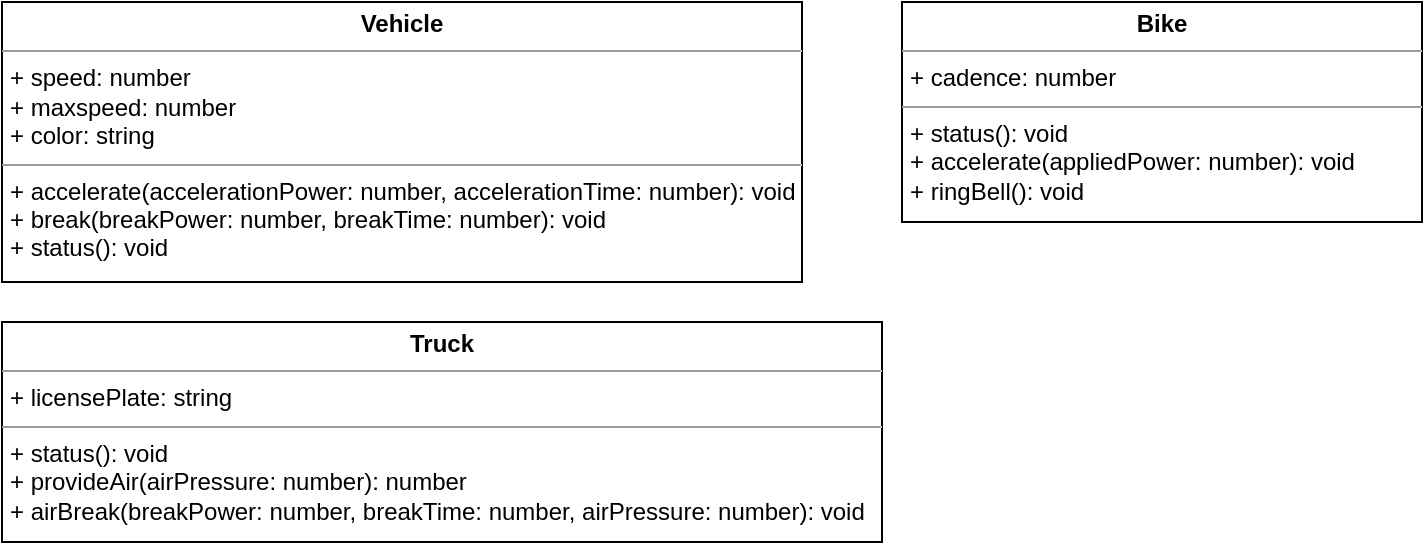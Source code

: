 <mxfile>
    <diagram id="NjBjip_lWHFgfH_eCk8x" name="Page-1">
        <mxGraphModel dx="1074" dy="749" grid="1" gridSize="10" guides="1" tooltips="1" connect="1" arrows="1" fold="1" page="1" pageScale="1" pageWidth="827" pageHeight="1169" math="0" shadow="0">
            <root>
                <mxCell id="0"/>
                <mxCell id="1" parent="0"/>
                <mxCell id="2" value="&lt;p style=&quot;margin: 0px ; margin-top: 4px ; text-align: center&quot;&gt;&lt;b&gt;Vehicle&lt;/b&gt;&lt;/p&gt;&lt;hr size=&quot;1&quot;&gt;&lt;p style=&quot;margin: 0px ; margin-left: 4px&quot;&gt;+ speed: number&lt;/p&gt;&lt;p style=&quot;margin: 0px ; margin-left: 4px&quot;&gt;+ maxspeed: number&lt;/p&gt;&lt;p style=&quot;margin: 0px ; margin-left: 4px&quot;&gt;+ color: string&lt;/p&gt;&lt;hr size=&quot;1&quot;&gt;&lt;p style=&quot;margin: 0px ; margin-left: 4px&quot;&gt;+ accelerate(accelerationPower: number, accelerationTime: number): void&lt;br&gt;&lt;/p&gt;&lt;p style=&quot;margin: 0px ; margin-left: 4px&quot;&gt;+ break(breakPower: number, breakTime: number): void&lt;/p&gt;&lt;p style=&quot;margin: 0px ; margin-left: 4px&quot;&gt;+ status(): void&lt;/p&gt;&lt;p style=&quot;margin: 0px ; margin-left: 4px&quot;&gt;&lt;br&gt;&lt;/p&gt;" style="verticalAlign=top;align=left;overflow=fill;fontSize=12;fontFamily=Helvetica;html=1;" vertex="1" parent="1">
                    <mxGeometry x="60" y="80" width="400" height="140" as="geometry"/>
                </mxCell>
                <mxCell id="3" value="&lt;p style=&quot;margin: 0px ; margin-top: 4px ; text-align: center&quot;&gt;&lt;b&gt;Truck&lt;/b&gt;&lt;/p&gt;&lt;hr size=&quot;1&quot;&gt;&lt;p style=&quot;margin: 0px ; margin-left: 4px&quot;&gt;+ licensePlate: string&lt;/p&gt;&lt;hr size=&quot;1&quot;&gt;&lt;p style=&quot;margin: 0px ; margin-left: 4px&quot;&gt;+ status(): void&lt;/p&gt;&lt;p style=&quot;margin: 0px ; margin-left: 4px&quot;&gt;+ provideAir(airPressure: number): number&lt;br&gt;&lt;/p&gt;&lt;p style=&quot;margin: 0px ; margin-left: 4px&quot;&gt;+ airBreak(breakPower: number, breakTime: number, airPressure: number): void&lt;/p&gt;" style="verticalAlign=top;align=left;overflow=fill;fontSize=12;fontFamily=Helvetica;html=1;" vertex="1" parent="1">
                    <mxGeometry x="60" y="240" width="440" height="110" as="geometry"/>
                </mxCell>
                <mxCell id="4" value="&lt;p style=&quot;margin: 0px ; margin-top: 4px ; text-align: center&quot;&gt;&lt;b&gt;Bike&lt;/b&gt;&lt;/p&gt;&lt;hr size=&quot;1&quot;&gt;&lt;p style=&quot;margin: 0px ; margin-left: 4px&quot;&gt;+ cadence: number&lt;/p&gt;&lt;hr size=&quot;1&quot;&gt;&lt;p style=&quot;margin: 0px ; margin-left: 4px&quot;&gt;+ status(): void&lt;/p&gt;&lt;p style=&quot;margin: 0px ; margin-left: 4px&quot;&gt;+ accelerate(appliedPower: number): void&lt;br&gt;&lt;/p&gt;&lt;p style=&quot;margin: 0px ; margin-left: 4px&quot;&gt;+ ringBell(): void&lt;br&gt;&lt;/p&gt;" style="verticalAlign=top;align=left;overflow=fill;fontSize=12;fontFamily=Helvetica;html=1;" vertex="1" parent="1">
                    <mxGeometry x="510" y="80" width="260" height="110" as="geometry"/>
                </mxCell>
            </root>
        </mxGraphModel>
    </diagram>
</mxfile>
